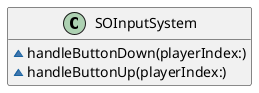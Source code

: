 @startuml
' STYLE START
hide empty members

skinparam shadowing false
<style>
document {
  BackgroundColor transparent
  Margin 0
}
</style>
' STYLE END

class SOInputSystem { 
  ~handleButtonDown(playerIndex:)
  ~handleButtonUp(playerIndex:) 
}

@enduml